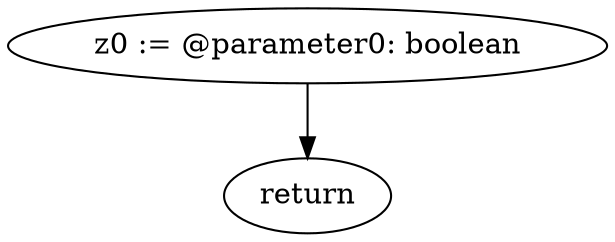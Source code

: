 digraph "unitGraph" {
    "z0 := @parameter0: boolean"
    "return"
    "z0 := @parameter0: boolean"->"return";
}
